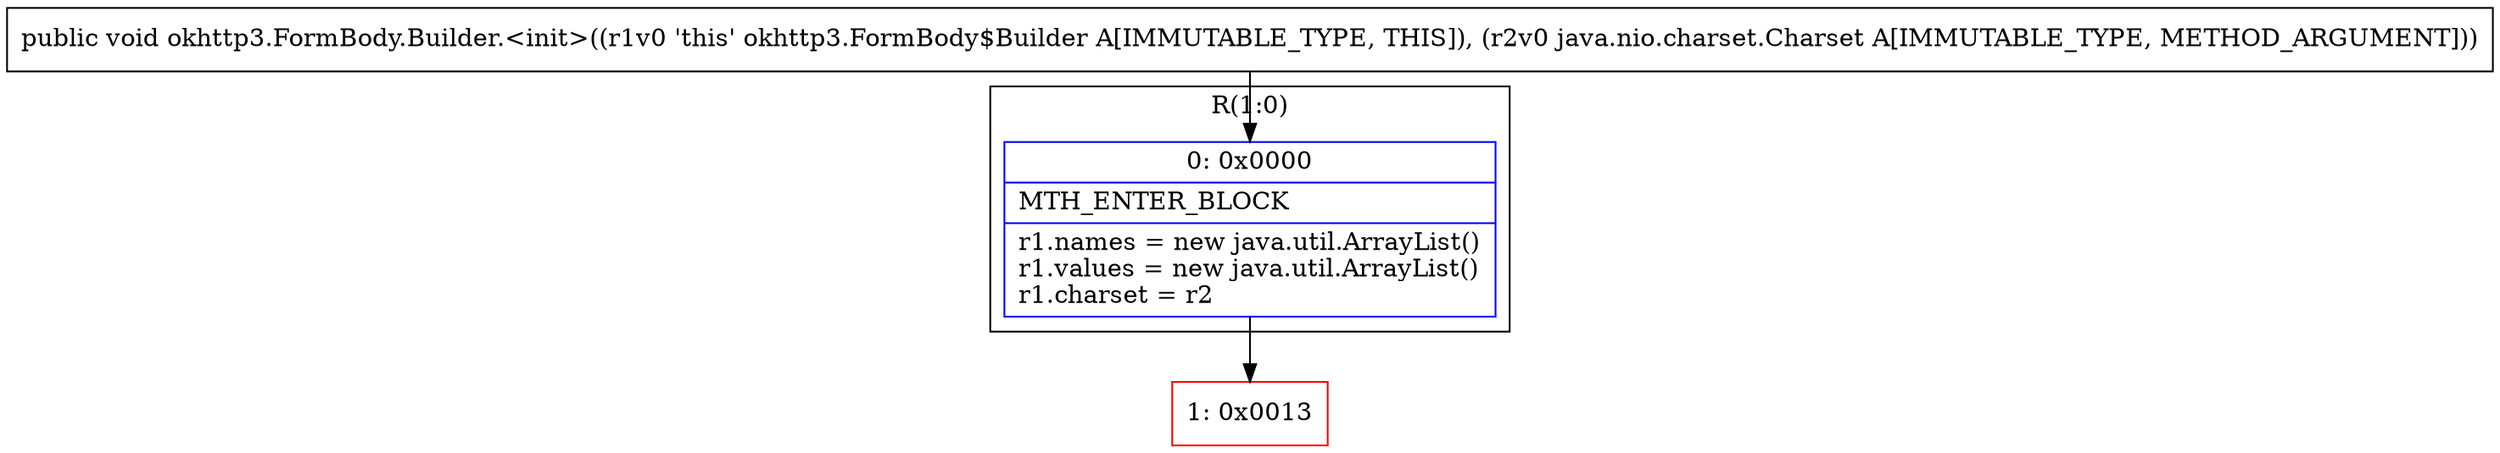 digraph "CFG forokhttp3.FormBody.Builder.\<init\>(Ljava\/nio\/charset\/Charset;)V" {
subgraph cluster_Region_63949797 {
label = "R(1:0)";
node [shape=record,color=blue];
Node_0 [shape=record,label="{0\:\ 0x0000|MTH_ENTER_BLOCK\l|r1.names = new java.util.ArrayList()\lr1.values = new java.util.ArrayList()\lr1.charset = r2\l}"];
}
Node_1 [shape=record,color=red,label="{1\:\ 0x0013}"];
MethodNode[shape=record,label="{public void okhttp3.FormBody.Builder.\<init\>((r1v0 'this' okhttp3.FormBody$Builder A[IMMUTABLE_TYPE, THIS]), (r2v0 java.nio.charset.Charset A[IMMUTABLE_TYPE, METHOD_ARGUMENT])) }"];
MethodNode -> Node_0;
Node_0 -> Node_1;
}

